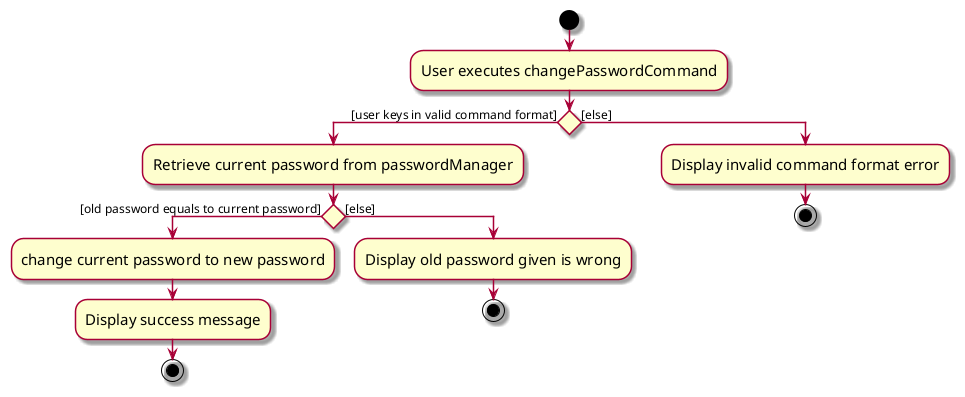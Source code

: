 @startuml
skin rose
skinparam ActivityFontSize 15
skinparam ArrowFontSize 12
start
:User executes changePasswordCommand;

'Since the beta syntax does not support placing the condition outside the
'diamond we place it as the true branch instead.

if () then ([user keys in valid command format])
    :Retrieve current password from passwordManager;
    if () then ([old password equals to current password])
        :change current password to new password;
        :Display success message;
        stop
    else ([else])
        :Display old password given is wrong;
    stop
    endif
else ([else])
    :Display invalid command format error;
stop

@enduml

